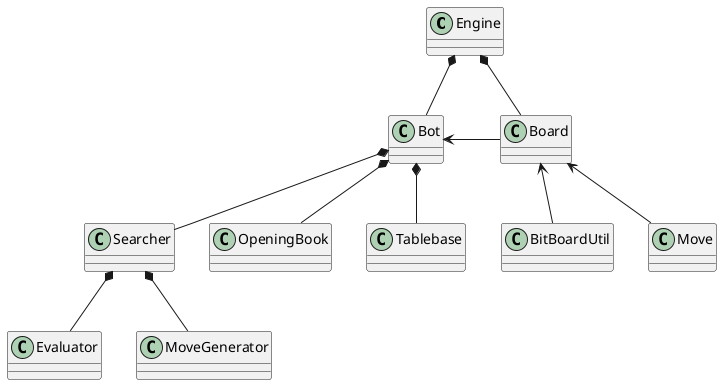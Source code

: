 @startuml overview

class Engine
class Bot

class Board
class BitBoardUtil
class Move

class Searcher
Class Evaluator
class MoveGenerator

class OpeningBook
class Tablebase

Engine *-- Board
Engine *-- Bot

Board <-- BitBoardUtil
Board <-- Move

Bot *-- OpeningBook
Bot *-- Tablebase
Bot *-- Searcher

Searcher *-- Evaluator
Searcher *-- MoveGenerator

Bot <-right- Board


@enduml